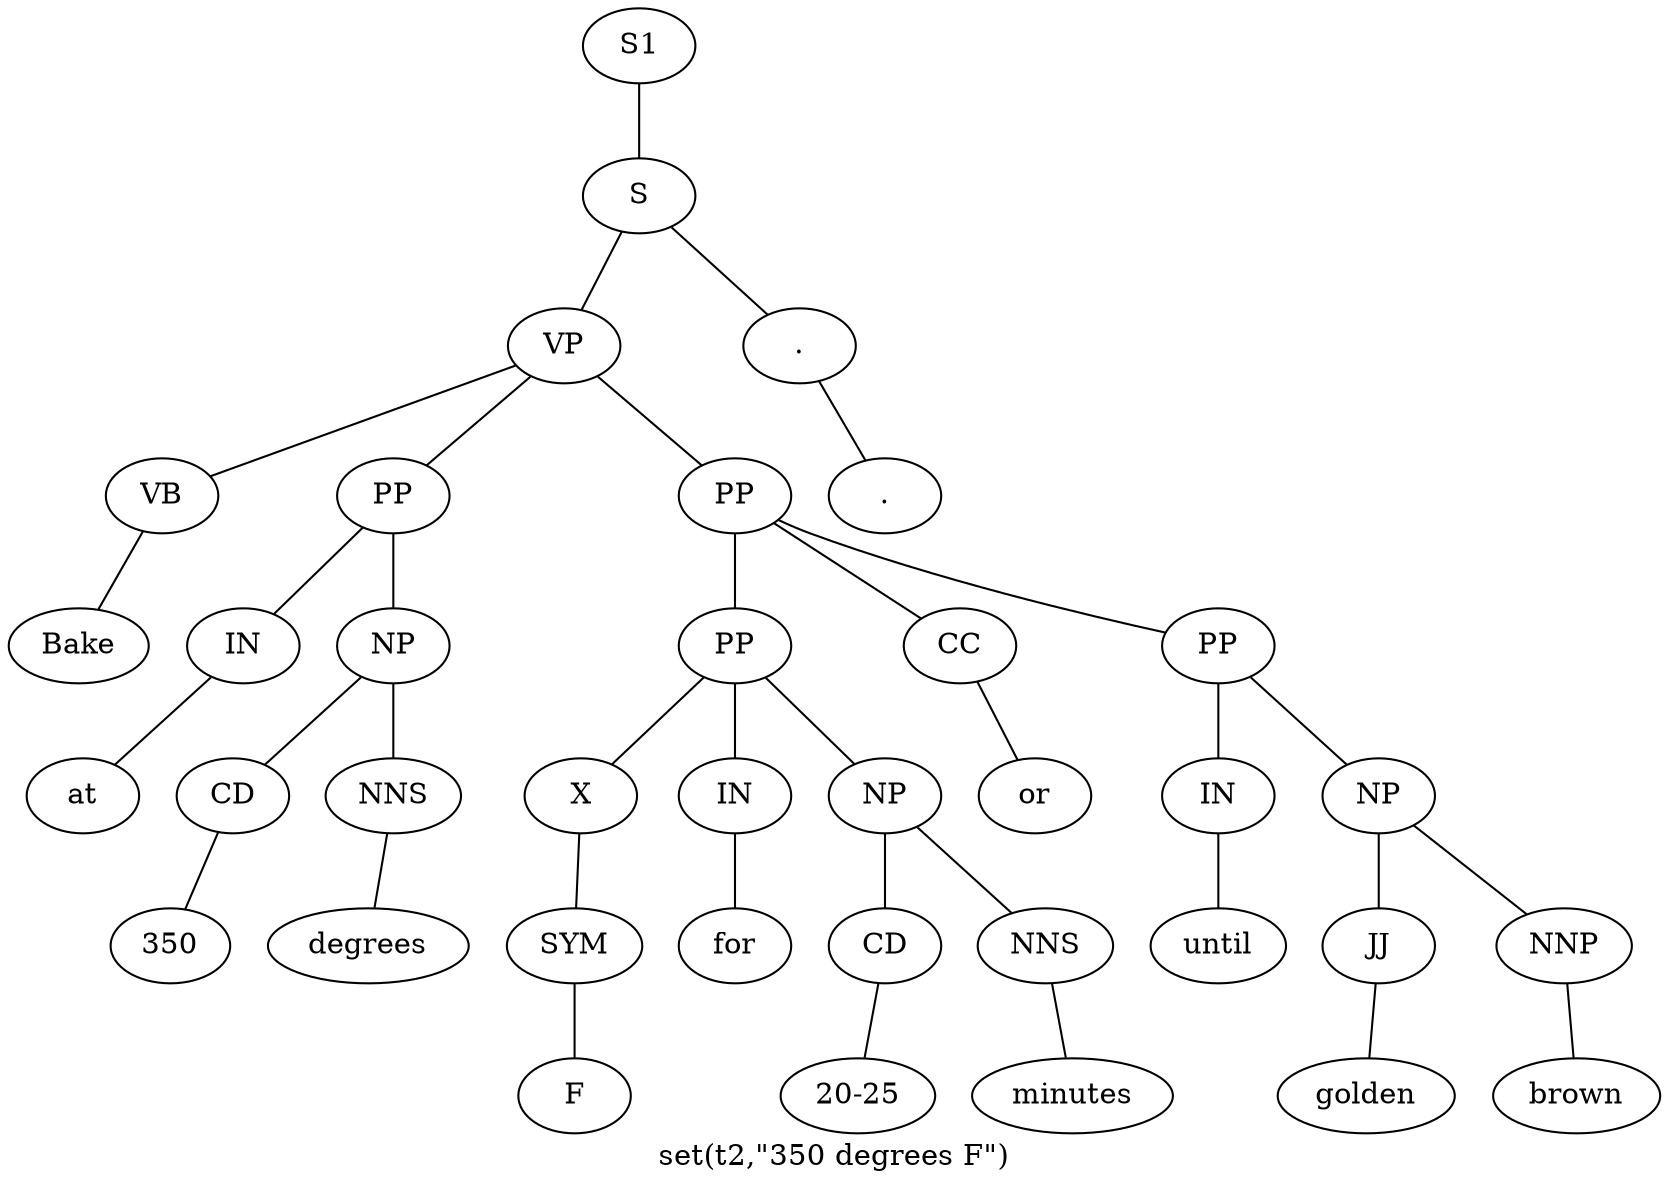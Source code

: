 graph SyntaxGraph {
	label = "set(t2,\"350 degrees F\")";
	Node0 [label="S1"];
	Node1 [label="S"];
	Node2 [label="VP"];
	Node3 [label="VB"];
	Node4 [label="Bake"];
	Node5 [label="PP"];
	Node6 [label="IN"];
	Node7 [label="at"];
	Node8 [label="NP"];
	Node9 [label="CD"];
	Node10 [label="350"];
	Node11 [label="NNS"];
	Node12 [label="degrees"];
	Node13 [label="PP"];
	Node14 [label="PP"];
	Node15 [label="X"];
	Node16 [label="SYM"];
	Node17 [label="F"];
	Node18 [label="IN"];
	Node19 [label="for"];
	Node20 [label="NP"];
	Node21 [label="CD"];
	Node22 [label="20-25"];
	Node23 [label="NNS"];
	Node24 [label="minutes"];
	Node25 [label="CC"];
	Node26 [label="or"];
	Node27 [label="PP"];
	Node28 [label="IN"];
	Node29 [label="until"];
	Node30 [label="NP"];
	Node31 [label="JJ"];
	Node32 [label="golden"];
	Node33 [label="NNP"];
	Node34 [label="brown"];
	Node35 [label="."];
	Node36 [label="."];

	Node0 -- Node1;
	Node1 -- Node2;
	Node1 -- Node35;
	Node2 -- Node3;
	Node2 -- Node5;
	Node2 -- Node13;
	Node3 -- Node4;
	Node5 -- Node6;
	Node5 -- Node8;
	Node6 -- Node7;
	Node8 -- Node9;
	Node8 -- Node11;
	Node9 -- Node10;
	Node11 -- Node12;
	Node13 -- Node14;
	Node13 -- Node25;
	Node13 -- Node27;
	Node14 -- Node15;
	Node14 -- Node18;
	Node14 -- Node20;
	Node15 -- Node16;
	Node16 -- Node17;
	Node18 -- Node19;
	Node20 -- Node21;
	Node20 -- Node23;
	Node21 -- Node22;
	Node23 -- Node24;
	Node25 -- Node26;
	Node27 -- Node28;
	Node27 -- Node30;
	Node28 -- Node29;
	Node30 -- Node31;
	Node30 -- Node33;
	Node31 -- Node32;
	Node33 -- Node34;
	Node35 -- Node36;
}